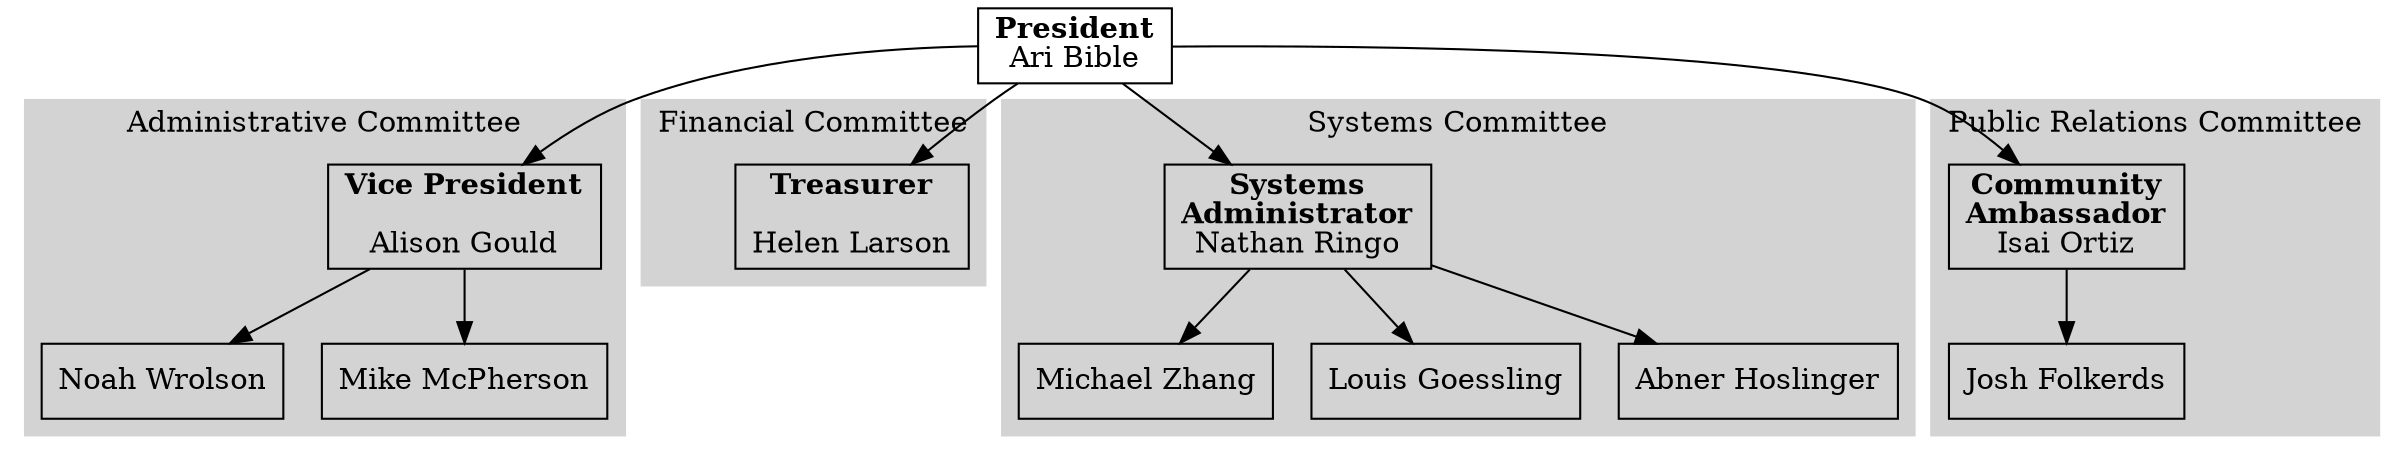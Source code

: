 digraph officerPositions {
	node[shape = "box"];
	president [label = <<b>President</b><br/>Ari Bible>];

	// Ari lording their power over us.
	president -> vicePresident, treasurer, sysadmin, communityAmbassador;

	subgraph cluster_financial {
		treasurer [label = <<b>Treasurer</b><br/><br/>Helen Larson>];

		color = "lightgrey";
		label = "Financial Committee";
		style = "filled";
	}

	subgraph cluster_administrative {
		vicePresident [label = <<b>Vice President</b><br/><br/>Alison Gould>];
		secretary [label = "Noah Wrolson"];
		mike [label = "Mike McPherson"];

		vicePresident -> secretary, mike;

		color = lightgrey;
		label = "Administrative Committee";
		style = filled;
	}

	subgraph cluster_public_relations {
		communityAmbassador [label = <<b>Community<br/>Ambassador</b><br/>Isai Ortiz>];
		membership [label = "Josh Folkerds"];

		communityAmbassador -> membership;

		color = lightgrey;
		label = "Public Relations Committee";
		style = filled;
	}

	subgraph cluster_systems {
		sysadmin [label = <<b>Systems<br/>Administrator</b><br/>Nathan Ringo>];
		webmaster [label = "Michael Zhang"];
		louis [label = "Louis Goessling"];
		abner [label = "Abner Hoslinger"];

		sysadmin -> abner, webmaster, louis;

		color = lightgrey;
		label = "Systems Committee";
		style = filled;
	}
}
